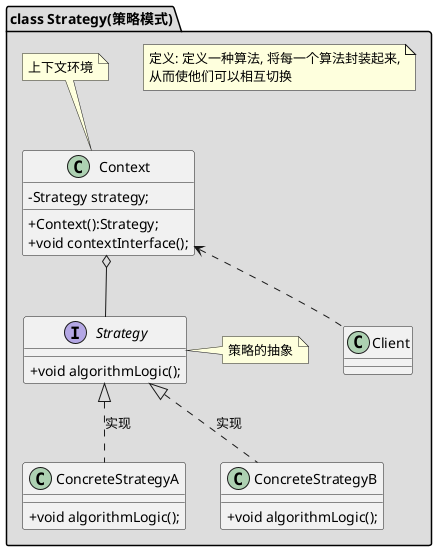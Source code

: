 @startuml
skinparam classAttributeIconSize 0
package "class Strategy(策略模式)" #DDDDDD {
    note "定义: 定义一种算法, 将每一个算法封装起来,\n从而使他们可以相互切换" as N1

    class Client

    class Context {
        -Strategy strategy;
        +Context():Strategy;
        +void contextInterface();
    }
    note top:上下文环境

    interface Strategy {
        +void algorithmLogic();
    }
    note right: 策略的抽象

    class ConcreteStrategyA {
        +void algorithmLogic();
    }

    class ConcreteStrategyB {
            +void algorithmLogic();
    }

    Context <.. Client
    Context o-- Strategy
    Strategy <|.. ConcreteStrategyA : 实现
    Strategy <|.. ConcreteStrategyB : 实现
}
@enduml